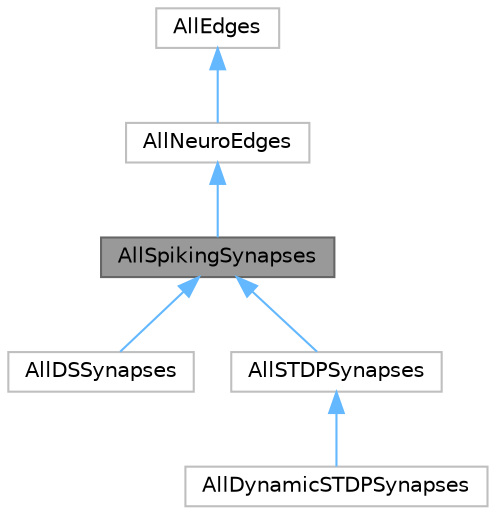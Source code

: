 digraph "AllSpikingSynapses"
{
 // LATEX_PDF_SIZE
  bgcolor="transparent";
  edge [fontname=Helvetica,fontsize=10,labelfontname=Helvetica,labelfontsize=10];
  node [fontname=Helvetica,fontsize=10,shape=box,height=0.2,width=0.4];
  Node1 [id="Node000001",label="AllSpikingSynapses",height=0.2,width=0.4,color="gray40", fillcolor="grey60", style="filled", fontcolor="black",tooltip=" "];
  Node2 -> Node1 [id="edge1_Node000001_Node000002",dir="back",color="steelblue1",style="solid",tooltip=" "];
  Node2 [id="Node000002",label="AllNeuroEdges",height=0.2,width=0.4,color="grey75", fillcolor="white", style="filled",URL="$class_all_neuro_edges.html",tooltip=" "];
  Node3 -> Node2 [id="edge2_Node000002_Node000003",dir="back",color="steelblue1",style="solid",tooltip=" "];
  Node3 [id="Node000003",label="AllEdges",height=0.2,width=0.4,color="grey75", fillcolor="white", style="filled",URL="$class_all_edges.html",tooltip=" "];
  Node1 -> Node4 [id="edge3_Node000001_Node000004",dir="back",color="steelblue1",style="solid",tooltip=" "];
  Node4 [id="Node000004",label="AllDSSynapses",height=0.2,width=0.4,color="grey75", fillcolor="white", style="filled",URL="$class_all_d_s_synapses.html",tooltip=" "];
  Node1 -> Node5 [id="edge4_Node000001_Node000005",dir="back",color="steelblue1",style="solid",tooltip=" "];
  Node5 [id="Node000005",label="AllSTDPSynapses",height=0.2,width=0.4,color="grey75", fillcolor="white", style="filled",URL="$class_all_s_t_d_p_synapses.html",tooltip=" "];
  Node5 -> Node6 [id="edge5_Node000005_Node000006",dir="back",color="steelblue1",style="solid",tooltip=" "];
  Node6 [id="Node000006",label="AllDynamicSTDPSynapses",height=0.2,width=0.4,color="grey75", fillcolor="white", style="filled",URL="$class_all_dynamic_s_t_d_p_synapses.html",tooltip=" "];
}
